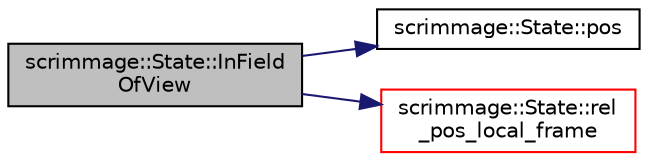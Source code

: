 digraph "scrimmage::State::InFieldOfView"
{
 // LATEX_PDF_SIZE
  edge [fontname="Helvetica",fontsize="10",labelfontname="Helvetica",labelfontsize="10"];
  node [fontname="Helvetica",fontsize="10",shape=record];
  rankdir="LR";
  Node1 [label="scrimmage::State::InField\lOfView",height=0.2,width=0.4,color="black", fillcolor="grey75", style="filled", fontcolor="black",tooltip="Returns true if other state is in field-of-view."];
  Node1 -> Node2 [color="midnightblue",fontsize="10",style="solid",fontname="Helvetica"];
  Node2 [label="scrimmage::State::pos",height=0.2,width=0.4,color="black", fillcolor="white", style="filled",URL="$classscrimmage_1_1State.html#a44e35a1999b53228647e2bde067b6143",tooltip=" "];
  Node1 -> Node3 [color="midnightblue",fontsize="10",style="solid",fontname="Helvetica"];
  Node3 [label="scrimmage::State::rel\l_pos_local_frame",height=0.2,width=0.4,color="red", fillcolor="white", style="filled",URL="$classscrimmage_1_1State.html#a9a509fef76cd8b67fa4f1e161462acc9",tooltip="convert the relative position to the local frame (the output vector will point to the other state)"];
}
